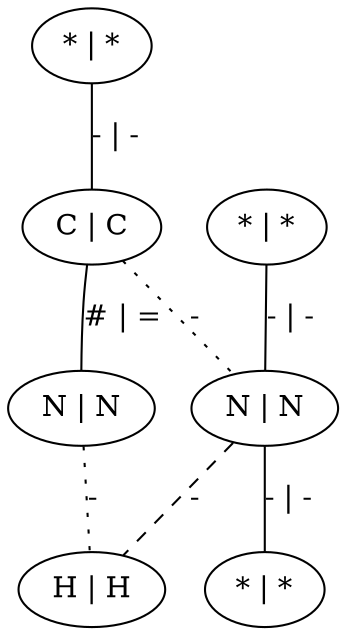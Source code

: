 graph G {
	0 [ label="* | *" ]
	1 [ label="C | C" ]
	2 [ label="N | N" ]
	3 [ label="* | *" ]
	4 [ label="N | N" ]
	5 [ label="H | H" ]
	6 [ label="* | *" ]
	0 -- 1 [ label="- | -" ]
	1 -- 2 [ label="# | =" ]
	1 -- 4 [ style=dotted label="-" ]
	2 -- 5 [ style=dotted label="-" ]
	3 -- 4 [ label="- | -" ]
	4 -- 5 [ style=dashed label="-" ]
	4 -- 6 [ label="- | -" ]
}
